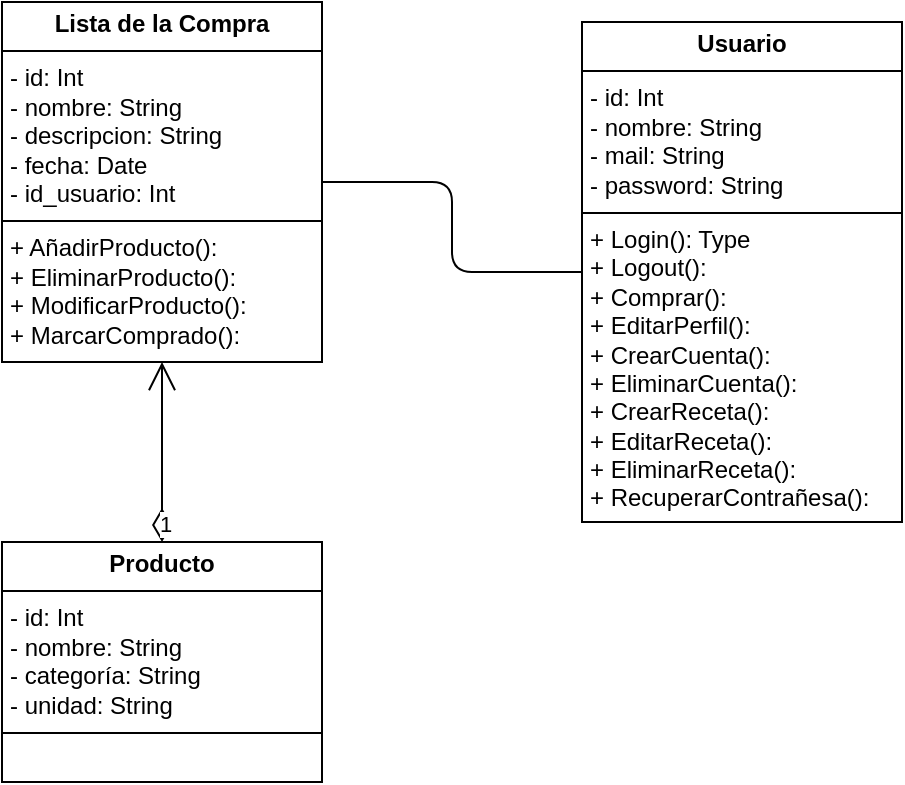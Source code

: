 <mxfile>
    <diagram id="oSfPWdAmaoIf99fP1JJ6" name="Página-1">
        <mxGraphModel dx="1431" dy="952" grid="1" gridSize="10" guides="1" tooltips="1" connect="1" arrows="1" fold="1" page="1" pageScale="1" pageWidth="850" pageHeight="1100" math="0" shadow="0">
            <root>
                <mxCell id="0"/>
                <mxCell id="1" parent="0"/>
                <mxCell id="2" value="&lt;p style=&quot;margin:0px;margin-top:4px;text-align:center;&quot;&gt;&lt;b&gt;Producto&lt;/b&gt;&lt;/p&gt;&lt;hr size=&quot;1&quot; style=&quot;border-style:solid;&quot;&gt;&lt;p style=&quot;margin:0px;margin-left:4px;&quot;&gt;- id: Int&lt;/p&gt;&lt;p style=&quot;margin:0px;margin-left:4px;&quot;&gt;- nombre: String&lt;/p&gt;&lt;p style=&quot;margin:0px;margin-left:4px;&quot;&gt;- categoría: String&lt;/p&gt;&lt;p style=&quot;margin:0px;margin-left:4px;&quot;&gt;- unidad: String&lt;/p&gt;&lt;hr size=&quot;1&quot; style=&quot;border-style:solid;&quot;&gt;&lt;p style=&quot;margin:0px;margin-left:4px;&quot;&gt;&lt;br&gt;&lt;/p&gt;" style="verticalAlign=top;align=left;overflow=fill;html=1;whiteSpace=wrap;glass=0;" parent="1" vertex="1">
                    <mxGeometry x="240" y="510" width="160" height="120" as="geometry"/>
                </mxCell>
                <mxCell id="9" value="&lt;p style=&quot;margin:0px;margin-top:4px;text-align:center;&quot;&gt;&lt;b&gt;Usuario&lt;/b&gt;&lt;/p&gt;&lt;hr size=&quot;1&quot; style=&quot;border-style:solid;&quot;&gt;&lt;p style=&quot;margin:0px;margin-left:4px;&quot;&gt;- id: Int&lt;/p&gt;&lt;p style=&quot;margin:0px;margin-left:4px;&quot;&gt;- nombre: String&lt;/p&gt;&lt;p style=&quot;margin:0px;margin-left:4px;&quot;&gt;- mail: String&lt;/p&gt;&lt;p style=&quot;margin:0px;margin-left:4px;&quot;&gt;- password: String&lt;/p&gt;&lt;hr size=&quot;1&quot; style=&quot;border-style:solid;&quot;&gt;&lt;p style=&quot;margin:0px;margin-left:4px;&quot;&gt;+ Login(): Type&lt;/p&gt;&lt;p style=&quot;margin:0px;margin-left:4px;&quot;&gt;+ Logout():&amp;nbsp;&lt;/p&gt;&lt;p style=&quot;margin:0px;margin-left:4px;&quot;&gt;+ Comprar():&amp;nbsp;&lt;/p&gt;&lt;p style=&quot;margin:0px;margin-left:4px;&quot;&gt;+ EditarPerfil():&lt;/p&gt;&lt;p style=&quot;margin:0px;margin-left:4px;&quot;&gt;+ CrearCuenta():&lt;br&gt;+ EliminarCuenta():&lt;/p&gt;&lt;p style=&quot;margin:0px;margin-left:4px;&quot;&gt;+ CrearReceta():&lt;/p&gt;&lt;p style=&quot;margin:0px;margin-left:4px;&quot;&gt;+ EditarReceta():&lt;/p&gt;&lt;p style=&quot;margin:0px;margin-left:4px;&quot;&gt;+ EliminarReceta():&lt;/p&gt;&lt;p style=&quot;margin:0px;margin-left:4px;&quot;&gt;+ RecuperarContrañesa():&lt;/p&gt;" style="verticalAlign=top;align=left;overflow=fill;html=1;whiteSpace=wrap;glass=0;" parent="1" vertex="1">
                    <mxGeometry x="530" y="250" width="160" height="250" as="geometry"/>
                </mxCell>
                <mxCell id="2B8XNMFoF8BBX-FgcOr3-9" value="&lt;p style=&quot;margin:0px;margin-top:4px;text-align:center;&quot;&gt;&lt;b&gt;Lista de la Compra&lt;/b&gt;&lt;/p&gt;&lt;hr size=&quot;1&quot; style=&quot;border-style:solid;&quot;&gt;&lt;p style=&quot;margin:0px;margin-left:4px;&quot;&gt;- id: Int&lt;/p&gt;&lt;p style=&quot;margin:0px;margin-left:4px;&quot;&gt;- nombre: String&lt;/p&gt;&lt;p style=&quot;margin:0px;margin-left:4px;&quot;&gt;- descripcion: String&lt;/p&gt;&lt;p style=&quot;margin:0px;margin-left:4px;&quot;&gt;- fecha: Date&lt;/p&gt;&lt;p style=&quot;margin:0px;margin-left:4px;&quot;&gt;- id_usuario: Int&lt;/p&gt;&lt;hr size=&quot;1&quot; style=&quot;border-style:solid;&quot;&gt;&lt;p style=&quot;margin:0px;margin-left:4px;&quot;&gt;+ AñadirProducto():&amp;nbsp;&lt;/p&gt;&lt;p style=&quot;margin:0px;margin-left:4px;&quot;&gt;+ EliminarProducto():&amp;nbsp;&lt;/p&gt;&lt;p style=&quot;margin:0px;margin-left:4px;&quot;&gt;+ ModificarProducto():&lt;/p&gt;&lt;p style=&quot;margin:0px;margin-left:4px;&quot;&gt;+ MarcarComprado():&lt;br&gt;&lt;br&gt;&lt;/p&gt;" style="verticalAlign=top;align=left;overflow=fill;html=1;whiteSpace=wrap;glass=0;" parent="1" vertex="1">
                    <mxGeometry x="240" y="240" width="160" height="180" as="geometry"/>
                </mxCell>
                <mxCell id="2B8XNMFoF8BBX-FgcOr3-10" value="" style="endArrow=none;html=1;edgeStyle=orthogonalEdgeStyle;" parent="1" source="9" target="2B8XNMFoF8BBX-FgcOr3-9" edge="1">
                    <mxGeometry relative="1" as="geometry">
                        <mxPoint x="430" y="520" as="sourcePoint"/>
                        <mxPoint x="590" y="520" as="targetPoint"/>
                    </mxGeometry>
                </mxCell>
                <mxCell id="2B8XNMFoF8BBX-FgcOr3-14" value="1" style="endArrow=open;html=1;endSize=12;startArrow=diamondThin;startSize=14;startFill=0;edgeStyle=orthogonalEdgeStyle;align=left;verticalAlign=bottom;" parent="1" source="2" target="2B8XNMFoF8BBX-FgcOr3-9" edge="1">
                    <mxGeometry x="-1" y="3" relative="1" as="geometry">
                        <mxPoint x="40" y="540" as="sourcePoint"/>
                        <mxPoint x="200" y="540" as="targetPoint"/>
                    </mxGeometry>
                </mxCell>
            </root>
        </mxGraphModel>
    </diagram>
</mxfile>